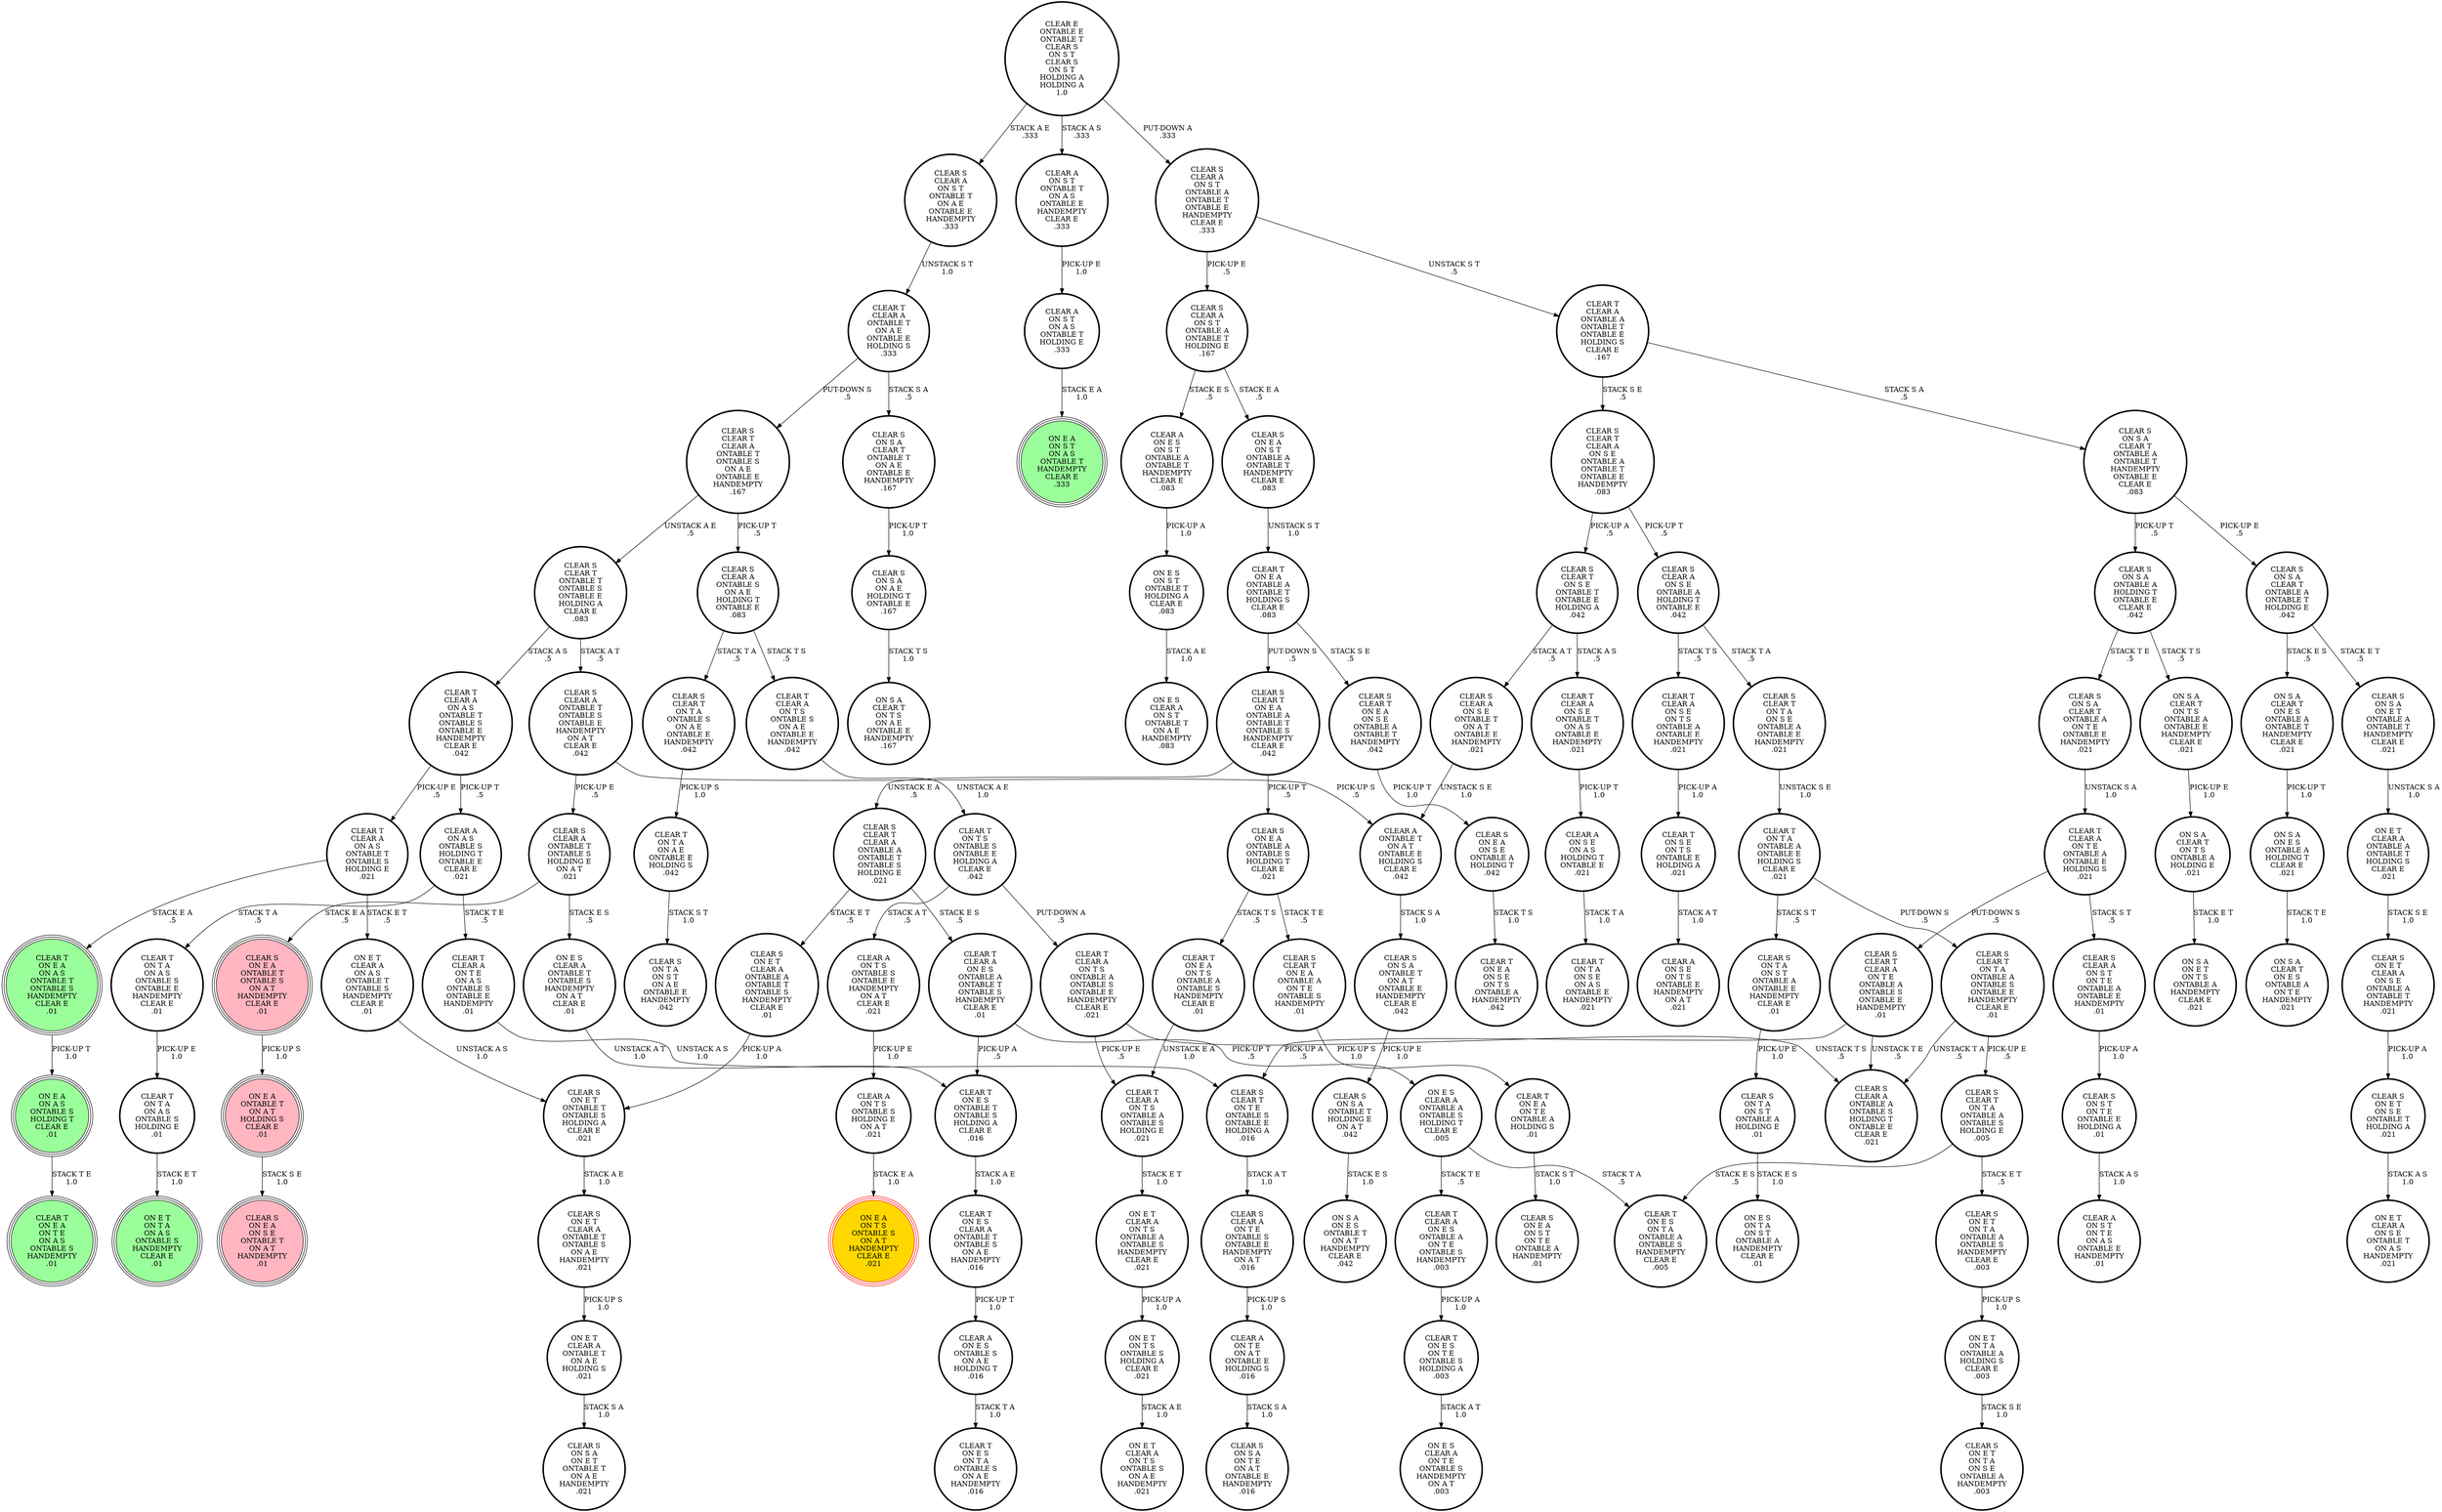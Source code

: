digraph {
"CLEAR T\nCLEAR A\nON T E\nON A S\nONTABLE S\nONTABLE E\nHANDEMPTY\n.01\n" -> "CLEAR S\nCLEAR T\nON T E\nONTABLE S\nONTABLE E\nHOLDING A\n.016\n"[label="UNSTACK A S\n1.0\n"];
"CLEAR S\nCLEAR A\nON S T\nONTABLE A\nONTABLE T\nHOLDING E\n.167\n" -> "CLEAR S\nON E A\nON S T\nONTABLE A\nONTABLE T\nHANDEMPTY\nCLEAR E\n.083\n"[label="STACK E A\n.5\n"];
"CLEAR S\nCLEAR A\nON S T\nONTABLE A\nONTABLE T\nHOLDING E\n.167\n" -> "CLEAR A\nON E S\nON S T\nONTABLE A\nONTABLE T\nHANDEMPTY\nCLEAR E\n.083\n"[label="STACK E S\n.5\n"];
"CLEAR S\nCLEAR T\nON E A\nON S E\nONTABLE A\nONTABLE T\nHANDEMPTY\n.042\n" -> "CLEAR S\nON E A\nON S E\nONTABLE A\nHOLDING T\n.042\n"[label="PICK-UP T\n1.0\n"];
"CLEAR S\nCLEAR A\nON T E\nONTABLE S\nONTABLE E\nHANDEMPTY\nON A T\n.016\n" -> "CLEAR A\nON T E\nON A T\nONTABLE E\nHOLDING S\n.016\n"[label="PICK-UP S\n1.0\n"];
"CLEAR T\nCLEAR A\nON T S\nONTABLE A\nONTABLE S\nONTABLE E\nHANDEMPTY\nCLEAR E\n.021\n" -> "CLEAR S\nCLEAR A\nONTABLE A\nONTABLE S\nHOLDING T\nONTABLE E\nCLEAR E\n.021\n"[label="UNSTACK T S\n.5\n"];
"CLEAR T\nCLEAR A\nON T S\nONTABLE A\nONTABLE S\nONTABLE E\nHANDEMPTY\nCLEAR E\n.021\n" -> "CLEAR T\nCLEAR A\nON T S\nONTABLE A\nONTABLE S\nHOLDING E\n.021\n"[label="PICK-UP E\n.5\n"];
"ON E T\nCLEAR A\nONTABLE T\nON A E\nHOLDING S\n.021\n" -> "CLEAR S\nON S A\nON E T\nONTABLE T\nON A E\nHANDEMPTY\n.021\n"[label="STACK S A\n1.0\n"];
"CLEAR T\nON T A\nONTABLE A\nONTABLE E\nHOLDING S\nCLEAR E\n.021\n" -> "CLEAR S\nON T A\nON S T\nONTABLE A\nONTABLE E\nHANDEMPTY\nCLEAR E\n.01\n"[label="STACK S T\n.5\n"];
"CLEAR T\nON T A\nONTABLE A\nONTABLE E\nHOLDING S\nCLEAR E\n.021\n" -> "CLEAR S\nCLEAR T\nON T A\nONTABLE A\nONTABLE S\nONTABLE E\nHANDEMPTY\nCLEAR E\n.01\n"[label="PUT-DOWN S\n.5\n"];
"CLEAR S\nCLEAR T\nCLEAR A\nON T E\nONTABLE A\nONTABLE S\nONTABLE E\nHANDEMPTY\n.01\n" -> "CLEAR S\nCLEAR T\nON T E\nONTABLE S\nONTABLE E\nHOLDING A\n.016\n"[label="PICK-UP A\n.5\n"];
"CLEAR S\nCLEAR T\nCLEAR A\nON T E\nONTABLE A\nONTABLE S\nONTABLE E\nHANDEMPTY\n.01\n" -> "CLEAR S\nCLEAR A\nONTABLE A\nONTABLE S\nHOLDING T\nONTABLE E\nCLEAR E\n.021\n"[label="UNSTACK T E\n.5\n"];
"CLEAR T\nON T A\nON A S\nONTABLE S\nONTABLE E\nHANDEMPTY\nCLEAR E\n.01\n" -> "CLEAR T\nON T A\nON A S\nONTABLE S\nHOLDING E\n.01\n"[label="PICK-UP E\n1.0\n"];
"CLEAR A\nON A S\nONTABLE S\nHOLDING T\nONTABLE E\nCLEAR E\n.021\n" -> "CLEAR T\nON T A\nON A S\nONTABLE S\nONTABLE E\nHANDEMPTY\nCLEAR E\n.01\n"[label="STACK T A\n.5\n"];
"CLEAR A\nON A S\nONTABLE S\nHOLDING T\nONTABLE E\nCLEAR E\n.021\n" -> "CLEAR T\nCLEAR A\nON T E\nON A S\nONTABLE S\nONTABLE E\nHANDEMPTY\n.01\n"[label="STACK T E\n.5\n"];
"CLEAR S\nON S A\nCLEAR T\nONTABLE A\nONTABLE T\nHANDEMPTY\nONTABLE E\nCLEAR E\n.083\n" -> "CLEAR S\nON S A\nONTABLE A\nHOLDING T\nONTABLE E\nCLEAR E\n.042\n"[label="PICK-UP T\n.5\n"];
"CLEAR S\nON S A\nCLEAR T\nONTABLE A\nONTABLE T\nHANDEMPTY\nONTABLE E\nCLEAR E\n.083\n" -> "CLEAR S\nON S A\nCLEAR T\nONTABLE A\nONTABLE T\nHOLDING E\n.042\n"[label="PICK-UP E\n.5\n"];
"CLEAR S\nON T A\nON S T\nONTABLE A\nHOLDING E\n.01\n" -> "ON E S\nON T A\nON S T\nONTABLE A\nHANDEMPTY\nCLEAR E\n.01\n"[label="STACK E S\n1.0\n"];
"CLEAR T\nON E A\nON T S\nONTABLE A\nONTABLE S\nHANDEMPTY\nCLEAR E\n.01\n" -> "CLEAR T\nCLEAR A\nON T S\nONTABLE A\nONTABLE S\nHOLDING E\n.021\n"[label="UNSTACK E A\n1.0\n"];
"CLEAR A\nON T S\nONTABLE S\nHOLDING E\nON A T\n.021\n" -> "ON E A\nON T S\nONTABLE S\nON A T\nHANDEMPTY\nCLEAR E\n.021\n"[label="STACK E A\n1.0\n"];
"CLEAR S\nCLEAR A\nONTABLE T\nONTABLE S\nHOLDING E\nON A T\n.021\n" -> "ON E S\nCLEAR A\nONTABLE T\nONTABLE S\nHANDEMPTY\nON A T\nCLEAR E\n.01\n"[label="STACK E S\n.5\n"];
"CLEAR S\nCLEAR A\nONTABLE T\nONTABLE S\nHOLDING E\nON A T\n.021\n" -> "CLEAR S\nON E A\nONTABLE T\nONTABLE S\nON A T\nHANDEMPTY\nCLEAR E\n.01\n"[label="STACK E A\n.5\n"];
"CLEAR S\nON S A\nCLEAR T\nONTABLE T\nON A E\nONTABLE E\nHANDEMPTY\n.167\n" -> "CLEAR S\nON S A\nON A E\nHOLDING T\nONTABLE E\n.167\n"[label="PICK-UP T\n1.0\n"];
"CLEAR S\nON S A\nONTABLE T\nON A T\nONTABLE E\nHANDEMPTY\nCLEAR E\n.042\n" -> "CLEAR S\nON S A\nONTABLE T\nHOLDING E\nON A T\n.042\n"[label="PICK-UP E\n1.0\n"];
"CLEAR T\nON T A\nON A S\nONTABLE S\nHOLDING E\n.01\n" -> "ON E T\nON T A\nON A S\nONTABLE S\nHANDEMPTY\nCLEAR E\n.01\n"[label="STACK E T\n1.0\n"];
"CLEAR S\nCLEAR T\nONTABLE T\nONTABLE S\nONTABLE E\nHOLDING A\nCLEAR E\n.083\n" -> "CLEAR S\nCLEAR A\nONTABLE T\nONTABLE S\nONTABLE E\nHANDEMPTY\nON A T\nCLEAR E\n.042\n"[label="STACK A T\n.5\n"];
"CLEAR S\nCLEAR T\nONTABLE T\nONTABLE S\nONTABLE E\nHOLDING A\nCLEAR E\n.083\n" -> "CLEAR T\nCLEAR A\nON A S\nONTABLE T\nONTABLE S\nONTABLE E\nHANDEMPTY\nCLEAR E\n.042\n"[label="STACK A S\n.5\n"];
"CLEAR S\nCLEAR A\nONTABLE T\nONTABLE S\nONTABLE E\nHANDEMPTY\nON A T\nCLEAR E\n.042\n" -> "CLEAR S\nCLEAR A\nONTABLE T\nONTABLE S\nHOLDING E\nON A T\n.021\n"[label="PICK-UP E\n.5\n"];
"CLEAR S\nCLEAR A\nONTABLE T\nONTABLE S\nONTABLE E\nHANDEMPTY\nON A T\nCLEAR E\n.042\n" -> "CLEAR A\nONTABLE T\nON A T\nONTABLE E\nHOLDING S\nCLEAR E\n.042\n"[label="PICK-UP S\n.5\n"];
"CLEAR A\nON E S\nONTABLE S\nON A E\nHOLDING T\n.016\n" -> "CLEAR T\nON E S\nON T A\nONTABLE S\nON A E\nHANDEMPTY\n.016\n"[label="STACK T A\n1.0\n"];
"CLEAR S\nON E T\nCLEAR A\nON S E\nONTABLE A\nONTABLE T\nHANDEMPTY\n.021\n" -> "CLEAR S\nON E T\nON S E\nONTABLE T\nHOLDING A\n.021\n"[label="PICK-UP A\n1.0\n"];
"ON S A\nCLEAR T\nON T S\nONTABLE A\nHOLDING E\n.021\n" -> "ON S A\nON E T\nON T S\nONTABLE A\nHANDEMPTY\nCLEAR E\n.021\n"[label="STACK E T\n1.0\n"];
"CLEAR T\nCLEAR A\nON A S\nONTABLE T\nONTABLE S\nHOLDING E\n.021\n" -> "ON E T\nCLEAR A\nON A S\nONTABLE T\nONTABLE S\nHANDEMPTY\nCLEAR E\n.01\n"[label="STACK E T\n.5\n"];
"CLEAR T\nCLEAR A\nON A S\nONTABLE T\nONTABLE S\nHOLDING E\n.021\n" -> "CLEAR T\nON E A\nON A S\nONTABLE T\nONTABLE S\nHANDEMPTY\nCLEAR E\n.01\n"[label="STACK E A\n.5\n"];
"CLEAR A\nON T E\nON A T\nONTABLE E\nHOLDING S\n.016\n" -> "CLEAR S\nON S A\nON T E\nON A T\nONTABLE E\nHANDEMPTY\n.016\n"[label="STACK S A\n1.0\n"];
"CLEAR S\nON S A\nCLEAR T\nONTABLE A\nON T E\nONTABLE E\nHANDEMPTY\n.021\n" -> "CLEAR T\nCLEAR A\nON T E\nONTABLE A\nONTABLE E\nHOLDING S\n.021\n"[label="UNSTACK S A\n1.0\n"];
"CLEAR T\nON T A\nON A E\nONTABLE E\nHOLDING S\n.042\n" -> "CLEAR S\nON T A\nON S T\nON A E\nONTABLE E\nHANDEMPTY\n.042\n"[label="STACK S T\n1.0\n"];
"ON S A\nCLEAR T\nON E S\nONTABLE A\nONTABLE T\nHANDEMPTY\nCLEAR E\n.021\n" -> "ON S A\nON E S\nONTABLE A\nHOLDING T\nCLEAR E\n.021\n"[label="PICK-UP T\n1.0\n"];
"CLEAR T\nON E A\nON T E\nONTABLE A\nHOLDING S\n.01\n" -> "CLEAR S\nON E A\nON S T\nON T E\nONTABLE A\nHANDEMPTY\n.01\n"[label="STACK S T\n1.0\n"];
"ON E S\nON S T\nONTABLE T\nHOLDING A\nCLEAR E\n.083\n" -> "ON E S\nCLEAR A\nON S T\nONTABLE T\nON A E\nHANDEMPTY\n.083\n"[label="STACK A E\n1.0\n"];
"CLEAR S\nCLEAR T\nON T E\nONTABLE S\nONTABLE E\nHOLDING A\n.016\n" -> "CLEAR S\nCLEAR A\nON T E\nONTABLE S\nONTABLE E\nHANDEMPTY\nON A T\n.016\n"[label="STACK A T\n1.0\n"];
"CLEAR S\nON T A\nON S T\nONTABLE A\nONTABLE E\nHANDEMPTY\nCLEAR E\n.01\n" -> "CLEAR S\nON T A\nON S T\nONTABLE A\nHOLDING E\n.01\n"[label="PICK-UP E\n1.0\n"];
"CLEAR S\nON S A\nON A E\nHOLDING T\nONTABLE E\n.167\n" -> "ON S A\nCLEAR T\nON T S\nON A E\nONTABLE E\nHANDEMPTY\n.167\n"[label="STACK T S\n1.0\n"];
"ON E A\nON A S\nONTABLE S\nHOLDING T\nCLEAR E\n.01\n" -> "CLEAR T\nON E A\nON T E\nON A S\nONTABLE S\nHANDEMPTY\n.01\n"[label="STACK T E\n1.0\n"];
"CLEAR T\nCLEAR A\nON T S\nONTABLE S\nON A E\nONTABLE E\nHANDEMPTY\n.042\n" -> "CLEAR T\nON T S\nONTABLE S\nONTABLE E\nHOLDING A\nCLEAR E\n.042\n"[label="UNSTACK A E\n1.0\n"];
"CLEAR S\nCLEAR T\nON S E\nONTABLE T\nONTABLE E\nHOLDING A\n.042\n" -> "CLEAR S\nCLEAR A\nON S E\nONTABLE T\nON A T\nONTABLE E\nHANDEMPTY\n.021\n"[label="STACK A T\n.5\n"];
"CLEAR S\nCLEAR T\nON S E\nONTABLE T\nONTABLE E\nHOLDING A\n.042\n" -> "CLEAR T\nCLEAR A\nON S E\nONTABLE T\nON A S\nONTABLE E\nHANDEMPTY\n.021\n"[label="STACK A S\n.5\n"];
"CLEAR S\nCLEAR T\nON E A\nONTABLE A\nONTABLE T\nONTABLE S\nHANDEMPTY\nCLEAR E\n.042\n" -> "CLEAR S\nCLEAR T\nCLEAR A\nONTABLE A\nONTABLE T\nONTABLE S\nHOLDING E\n.021\n"[label="UNSTACK E A\n.5\n"];
"CLEAR S\nCLEAR T\nON E A\nONTABLE A\nONTABLE T\nONTABLE S\nHANDEMPTY\nCLEAR E\n.042\n" -> "CLEAR S\nON E A\nONTABLE A\nONTABLE S\nHOLDING T\nCLEAR E\n.021\n"[label="PICK-UP T\n.5\n"];
"CLEAR T\nON E S\nONTABLE T\nONTABLE S\nHOLDING A\nCLEAR E\n.016\n" -> "CLEAR T\nON E S\nCLEAR A\nONTABLE T\nONTABLE S\nON A E\nHANDEMPTY\n.016\n"[label="STACK A E\n1.0\n"];
"CLEAR S\nCLEAR A\nON S E\nONTABLE T\nON A T\nONTABLE E\nHANDEMPTY\n.021\n" -> "CLEAR A\nONTABLE T\nON A T\nONTABLE E\nHOLDING S\nCLEAR E\n.042\n"[label="UNSTACK S E\n1.0\n"];
"CLEAR S\nCLEAR T\nCLEAR A\nON S E\nONTABLE A\nONTABLE T\nONTABLE E\nHANDEMPTY\n.083\n" -> "CLEAR S\nCLEAR T\nON S E\nONTABLE T\nONTABLE E\nHOLDING A\n.042\n"[label="PICK-UP A\n.5\n"];
"CLEAR S\nCLEAR T\nCLEAR A\nON S E\nONTABLE A\nONTABLE T\nONTABLE E\nHANDEMPTY\n.083\n" -> "CLEAR S\nCLEAR A\nON S E\nONTABLE A\nHOLDING T\nONTABLE E\n.042\n"[label="PICK-UP T\n.5\n"];
"CLEAR S\nON S A\nCLEAR T\nONTABLE A\nONTABLE T\nHOLDING E\n.042\n" -> "ON S A\nCLEAR T\nON E S\nONTABLE A\nONTABLE T\nHANDEMPTY\nCLEAR E\n.021\n"[label="STACK E S\n.5\n"];
"CLEAR S\nON S A\nCLEAR T\nONTABLE A\nONTABLE T\nHOLDING E\n.042\n" -> "CLEAR S\nON S A\nON E T\nONTABLE A\nONTABLE T\nHANDEMPTY\nCLEAR E\n.021\n"[label="STACK E T\n.5\n"];
"ON E S\nCLEAR A\nONTABLE T\nONTABLE S\nHANDEMPTY\nON A T\nCLEAR E\n.01\n" -> "CLEAR T\nON E S\nONTABLE T\nONTABLE S\nHOLDING A\nCLEAR E\n.016\n"[label="UNSTACK A T\n1.0\n"];
"CLEAR S\nON E T\nCLEAR A\nONTABLE T\nONTABLE S\nON A E\nHANDEMPTY\n.021\n" -> "ON E T\nCLEAR A\nONTABLE T\nON A E\nHOLDING S\n.021\n"[label="PICK-UP S\n1.0\n"];
"ON E T\nON T A\nONTABLE A\nHOLDING S\nCLEAR E\n.003\n" -> "CLEAR S\nON E T\nON T A\nON S E\nONTABLE A\nHANDEMPTY\n.003\n"[label="STACK S E\n1.0\n"];
"CLEAR T\nCLEAR A\nON T S\nONTABLE A\nONTABLE S\nHOLDING E\n.021\n" -> "ON E T\nCLEAR A\nON T S\nONTABLE A\nONTABLE S\nHANDEMPTY\nCLEAR E\n.021\n"[label="STACK E T\n1.0\n"];
"CLEAR T\nCLEAR A\nONTABLE T\nON A E\nONTABLE E\nHOLDING S\n.333\n" -> "CLEAR S\nON S A\nCLEAR T\nONTABLE T\nON A E\nONTABLE E\nHANDEMPTY\n.167\n"[label="STACK S A\n.5\n"];
"CLEAR T\nCLEAR A\nONTABLE T\nON A E\nONTABLE E\nHOLDING S\n.333\n" -> "CLEAR S\nCLEAR T\nCLEAR A\nONTABLE T\nONTABLE S\nON A E\nONTABLE E\nHANDEMPTY\n.167\n"[label="PUT-DOWN S\n.5\n"];
"CLEAR T\nON E A\nON A S\nONTABLE T\nONTABLE S\nHANDEMPTY\nCLEAR E\n.01\n" -> "ON E A\nON A S\nONTABLE S\nHOLDING T\nCLEAR E\n.01\n"[label="PICK-UP T\n1.0\n"];
"ON S A\nON E S\nONTABLE A\nHOLDING T\nCLEAR E\n.021\n" -> "ON S A\nCLEAR T\nON E S\nONTABLE A\nON T E\nHANDEMPTY\n.021\n"[label="STACK T E\n1.0\n"];
"ON E T\nCLEAR A\nONTABLE A\nONTABLE T\nHOLDING S\nCLEAR E\n.021\n" -> "CLEAR S\nON E T\nCLEAR A\nON S E\nONTABLE A\nONTABLE T\nHANDEMPTY\n.021\n"[label="STACK S E\n1.0\n"];
"CLEAR E\nONTABLE E\nONTABLE T\nCLEAR S\nON S T\nCLEAR S\nON S T\nHOLDING A\nHOLDING A\n1.0\n" -> "CLEAR S\nCLEAR A\nON S T\nONTABLE T\nON A E\nONTABLE E\nHANDEMPTY\n.333\n"[label="STACK A E\n.333\n"];
"CLEAR E\nONTABLE E\nONTABLE T\nCLEAR S\nON S T\nCLEAR S\nON S T\nHOLDING A\nHOLDING A\n1.0\n" -> "CLEAR A\nON S T\nONTABLE T\nON A S\nONTABLE E\nHANDEMPTY\nCLEAR E\n.333\n"[label="STACK A S\n.333\n"];
"CLEAR E\nONTABLE E\nONTABLE T\nCLEAR S\nON S T\nCLEAR S\nON S T\nHOLDING A\nHOLDING A\n1.0\n" -> "CLEAR S\nCLEAR A\nON S T\nONTABLE A\nONTABLE T\nONTABLE E\nHANDEMPTY\nCLEAR E\n.333\n"[label="PUT-DOWN A\n.333\n"];
"CLEAR S\nCLEAR T\nON T A\nONTABLE A\nONTABLE S\nHOLDING E\n.005\n" -> "CLEAR S\nON E T\nON T A\nONTABLE A\nONTABLE S\nHANDEMPTY\nCLEAR E\n.003\n"[label="STACK E T\n.5\n"];
"CLEAR S\nCLEAR T\nON T A\nONTABLE A\nONTABLE S\nHOLDING E\n.005\n" -> "CLEAR T\nON E S\nON T A\nONTABLE A\nONTABLE S\nHANDEMPTY\nCLEAR E\n.005\n"[label="STACK E S\n.5\n"];
"CLEAR A\nON T S\nONTABLE S\nONTABLE E\nHANDEMPTY\nON A T\nCLEAR E\n.021\n" -> "CLEAR A\nON T S\nONTABLE S\nHOLDING E\nON A T\n.021\n"[label="PICK-UP E\n1.0\n"];
"CLEAR S\nON S A\nONTABLE T\nHOLDING E\nON A T\n.042\n" -> "ON S A\nON E S\nONTABLE T\nON A T\nHANDEMPTY\nCLEAR E\n.042\n"[label="STACK E S\n1.0\n"];
"CLEAR S\nCLEAR T\nON T A\nON S E\nONTABLE A\nONTABLE E\nHANDEMPTY\n.021\n" -> "CLEAR T\nON T A\nONTABLE A\nONTABLE E\nHOLDING S\nCLEAR E\n.021\n"[label="UNSTACK S E\n1.0\n"];
"CLEAR S\nCLEAR A\nON S T\nON T E\nONTABLE A\nONTABLE E\nHANDEMPTY\n.01\n" -> "CLEAR S\nON S T\nON T E\nONTABLE E\nHOLDING A\n.01\n"[label="PICK-UP A\n1.0\n"];
"CLEAR A\nONTABLE T\nON A T\nONTABLE E\nHOLDING S\nCLEAR E\n.042\n" -> "CLEAR S\nON S A\nONTABLE T\nON A T\nONTABLE E\nHANDEMPTY\nCLEAR E\n.042\n"[label="STACK S A\n1.0\n"];
"CLEAR S\nCLEAR T\nON T A\nONTABLE S\nON A E\nONTABLE E\nHANDEMPTY\n.042\n" -> "CLEAR T\nON T A\nON A E\nONTABLE E\nHOLDING S\n.042\n"[label="PICK-UP S\n1.0\n"];
"CLEAR S\nCLEAR A\nON S T\nONTABLE A\nONTABLE T\nONTABLE E\nHANDEMPTY\nCLEAR E\n.333\n" -> "CLEAR T\nCLEAR A\nONTABLE A\nONTABLE T\nONTABLE E\nHOLDING S\nCLEAR E\n.167\n"[label="UNSTACK S T\n.5\n"];
"CLEAR S\nCLEAR A\nON S T\nONTABLE A\nONTABLE T\nONTABLE E\nHANDEMPTY\nCLEAR E\n.333\n" -> "CLEAR S\nCLEAR A\nON S T\nONTABLE A\nONTABLE T\nHOLDING E\n.167\n"[label="PICK-UP E\n.5\n"];
"CLEAR S\nON E T\nONTABLE T\nONTABLE S\nHOLDING A\nCLEAR E\n.021\n" -> "CLEAR S\nON E T\nCLEAR A\nONTABLE T\nONTABLE S\nON A E\nHANDEMPTY\n.021\n"[label="STACK A E\n1.0\n"];
"CLEAR S\nON E T\nON S E\nONTABLE T\nHOLDING A\n.021\n" -> "ON E T\nCLEAR A\nON S E\nONTABLE T\nON A S\nHANDEMPTY\n.021\n"[label="STACK A S\n1.0\n"];
"ON E T\nON T S\nONTABLE S\nHOLDING A\nCLEAR E\n.021\n" -> "ON E T\nCLEAR A\nON T S\nONTABLE S\nON A E\nHANDEMPTY\n.021\n"[label="STACK A E\n1.0\n"];
"CLEAR A\nON S E\nON A S\nHOLDING T\nONTABLE E\n.021\n" -> "CLEAR T\nON T A\nON S E\nON A S\nONTABLE E\nHANDEMPTY\n.021\n"[label="STACK T A\n1.0\n"];
"CLEAR S\nCLEAR T\nCLEAR A\nONTABLE A\nONTABLE T\nONTABLE S\nHOLDING E\n.021\n" -> "CLEAR T\nCLEAR A\nON E S\nONTABLE A\nONTABLE T\nONTABLE S\nHANDEMPTY\nCLEAR E\n.01\n"[label="STACK E S\n.5\n"];
"CLEAR S\nCLEAR T\nCLEAR A\nONTABLE A\nONTABLE T\nONTABLE S\nHOLDING E\n.021\n" -> "CLEAR S\nON E T\nCLEAR A\nONTABLE A\nONTABLE T\nONTABLE S\nHANDEMPTY\nCLEAR E\n.01\n"[label="STACK E T\n.5\n"];
"ON E T\nCLEAR A\nON A S\nONTABLE T\nONTABLE S\nHANDEMPTY\nCLEAR E\n.01\n" -> "CLEAR S\nON E T\nONTABLE T\nONTABLE S\nHOLDING A\nCLEAR E\n.021\n"[label="UNSTACK A S\n1.0\n"];
"CLEAR T\nCLEAR A\nON E S\nONTABLE A\nONTABLE T\nONTABLE S\nHANDEMPTY\nCLEAR E\n.01\n" -> "ON E S\nCLEAR A\nONTABLE A\nONTABLE S\nHOLDING T\nCLEAR E\n.005\n"[label="PICK-UP T\n.5\n"];
"CLEAR T\nCLEAR A\nON E S\nONTABLE A\nONTABLE T\nONTABLE S\nHANDEMPTY\nCLEAR E\n.01\n" -> "CLEAR T\nON E S\nONTABLE T\nONTABLE S\nHOLDING A\nCLEAR E\n.016\n"[label="PICK-UP A\n.5\n"];
"CLEAR S\nON S A\nON E T\nONTABLE A\nONTABLE T\nHANDEMPTY\nCLEAR E\n.021\n" -> "ON E T\nCLEAR A\nONTABLE A\nONTABLE T\nHOLDING S\nCLEAR E\n.021\n"[label="UNSTACK S A\n1.0\n"];
"CLEAR T\nCLEAR A\nON A S\nONTABLE T\nONTABLE S\nONTABLE E\nHANDEMPTY\nCLEAR E\n.042\n" -> "CLEAR A\nON A S\nONTABLE S\nHOLDING T\nONTABLE E\nCLEAR E\n.021\n"[label="PICK-UP T\n.5\n"];
"CLEAR T\nCLEAR A\nON A S\nONTABLE T\nONTABLE S\nONTABLE E\nHANDEMPTY\nCLEAR E\n.042\n" -> "CLEAR T\nCLEAR A\nON A S\nONTABLE T\nONTABLE S\nHOLDING E\n.021\n"[label="PICK-UP E\n.5\n"];
"CLEAR S\nCLEAR T\nON E A\nONTABLE A\nON T E\nONTABLE S\nHANDEMPTY\n.01\n" -> "CLEAR T\nON E A\nON T E\nONTABLE A\nHOLDING S\n.01\n"[label="PICK-UP S\n1.0\n"];
"ON E S\nCLEAR A\nONTABLE A\nONTABLE S\nHOLDING T\nCLEAR E\n.005\n" -> "CLEAR T\nCLEAR A\nON E S\nONTABLE A\nON T E\nONTABLE S\nHANDEMPTY\n.003\n"[label="STACK T E\n.5\n"];
"ON E S\nCLEAR A\nONTABLE A\nONTABLE S\nHOLDING T\nCLEAR E\n.005\n" -> "CLEAR T\nON E S\nON T A\nONTABLE A\nONTABLE S\nHANDEMPTY\nCLEAR E\n.005\n"[label="STACK T A\n.5\n"];
"CLEAR A\nON S T\nON A S\nONTABLE T\nHOLDING E\n.333\n" -> "ON E A\nON S T\nON A S\nONTABLE T\nHANDEMPTY\nCLEAR E\n.333\n"[label="STACK E A\n1.0\n"];
"CLEAR T\nCLEAR A\nON T E\nONTABLE A\nONTABLE E\nHOLDING S\n.021\n" -> "CLEAR S\nCLEAR A\nON S T\nON T E\nONTABLE A\nONTABLE E\nHANDEMPTY\n.01\n"[label="STACK S T\n.5\n"];
"CLEAR T\nCLEAR A\nON T E\nONTABLE A\nONTABLE E\nHOLDING S\n.021\n" -> "CLEAR S\nCLEAR T\nCLEAR A\nON T E\nONTABLE A\nONTABLE S\nONTABLE E\nHANDEMPTY\n.01\n"[label="PUT-DOWN S\n.5\n"];
"CLEAR T\nON E A\nONTABLE A\nONTABLE T\nHOLDING S\nCLEAR E\n.083\n" -> "CLEAR S\nCLEAR T\nON E A\nON S E\nONTABLE A\nONTABLE T\nHANDEMPTY\n.042\n"[label="STACK S E\n.5\n"];
"CLEAR T\nON E A\nONTABLE A\nONTABLE T\nHOLDING S\nCLEAR E\n.083\n" -> "CLEAR S\nCLEAR T\nON E A\nONTABLE A\nONTABLE T\nONTABLE S\nHANDEMPTY\nCLEAR E\n.042\n"[label="PUT-DOWN S\n.5\n"];
"CLEAR S\nCLEAR T\nON T A\nONTABLE A\nONTABLE S\nONTABLE E\nHANDEMPTY\nCLEAR E\n.01\n" -> "CLEAR S\nCLEAR T\nON T A\nONTABLE A\nONTABLE S\nHOLDING E\n.005\n"[label="PICK-UP E\n.5\n"];
"CLEAR S\nCLEAR T\nON T A\nONTABLE A\nONTABLE S\nONTABLE E\nHANDEMPTY\nCLEAR E\n.01\n" -> "CLEAR S\nCLEAR A\nONTABLE A\nONTABLE S\nHOLDING T\nONTABLE E\nCLEAR E\n.021\n"[label="UNSTACK T A\n.5\n"];
"CLEAR A\nON S T\nONTABLE T\nON A S\nONTABLE E\nHANDEMPTY\nCLEAR E\n.333\n" -> "CLEAR A\nON S T\nON A S\nONTABLE T\nHOLDING E\n.333\n"[label="PICK-UP E\n1.0\n"];
"CLEAR S\nCLEAR A\nON S T\nONTABLE T\nON A E\nONTABLE E\nHANDEMPTY\n.333\n" -> "CLEAR T\nCLEAR A\nONTABLE T\nON A E\nONTABLE E\nHOLDING S\n.333\n"[label="UNSTACK S T\n1.0\n"];
"ON E T\nCLEAR A\nON T S\nONTABLE A\nONTABLE S\nHANDEMPTY\nCLEAR E\n.021\n" -> "ON E T\nON T S\nONTABLE S\nHOLDING A\nCLEAR E\n.021\n"[label="PICK-UP A\n1.0\n"];
"CLEAR T\nON E S\nON T E\nONTABLE S\nHOLDING A\n.003\n" -> "ON E S\nCLEAR A\nON T E\nONTABLE S\nHANDEMPTY\nON A T\n.003\n"[label="STACK A T\n1.0\n"];
"CLEAR S\nCLEAR A\nON S E\nONTABLE A\nHOLDING T\nONTABLE E\n.042\n" -> "CLEAR S\nCLEAR T\nON T A\nON S E\nONTABLE A\nONTABLE E\nHANDEMPTY\n.021\n"[label="STACK T A\n.5\n"];
"CLEAR S\nCLEAR A\nON S E\nONTABLE A\nHOLDING T\nONTABLE E\n.042\n" -> "CLEAR T\nCLEAR A\nON S E\nON T S\nONTABLE A\nONTABLE E\nHANDEMPTY\n.021\n"[label="STACK T S\n.5\n"];
"CLEAR S\nON E A\nONTABLE A\nONTABLE S\nHOLDING T\nCLEAR E\n.021\n" -> "CLEAR S\nCLEAR T\nON E A\nONTABLE A\nON T E\nONTABLE S\nHANDEMPTY\n.01\n"[label="STACK T E\n.5\n"];
"CLEAR S\nON E A\nONTABLE A\nONTABLE S\nHOLDING T\nCLEAR E\n.021\n" -> "CLEAR T\nON E A\nON T S\nONTABLE A\nONTABLE S\nHANDEMPTY\nCLEAR E\n.01\n"[label="STACK T S\n.5\n"];
"CLEAR S\nON S A\nONTABLE A\nHOLDING T\nONTABLE E\nCLEAR E\n.042\n" -> "CLEAR S\nON S A\nCLEAR T\nONTABLE A\nON T E\nONTABLE E\nHANDEMPTY\n.021\n"[label="STACK T E\n.5\n"];
"CLEAR S\nON S A\nONTABLE A\nHOLDING T\nONTABLE E\nCLEAR E\n.042\n" -> "ON S A\nCLEAR T\nON T S\nONTABLE A\nONTABLE E\nHANDEMPTY\nCLEAR E\n.021\n"[label="STACK T S\n.5\n"];
"CLEAR S\nON E T\nCLEAR A\nONTABLE A\nONTABLE T\nONTABLE S\nHANDEMPTY\nCLEAR E\n.01\n" -> "CLEAR S\nON E T\nONTABLE T\nONTABLE S\nHOLDING A\nCLEAR E\n.021\n"[label="PICK-UP A\n1.0\n"];
"CLEAR S\nCLEAR T\nCLEAR A\nONTABLE T\nONTABLE S\nON A E\nONTABLE E\nHANDEMPTY\n.167\n" -> "CLEAR S\nCLEAR T\nONTABLE T\nONTABLE S\nONTABLE E\nHOLDING A\nCLEAR E\n.083\n"[label="UNSTACK A E\n.5\n"];
"CLEAR S\nCLEAR T\nCLEAR A\nONTABLE T\nONTABLE S\nON A E\nONTABLE E\nHANDEMPTY\n.167\n" -> "CLEAR S\nCLEAR A\nONTABLE S\nON A E\nHOLDING T\nONTABLE E\n.083\n"[label="PICK-UP T\n.5\n"];
"CLEAR T\nCLEAR A\nON S E\nONTABLE T\nON A S\nONTABLE E\nHANDEMPTY\n.021\n" -> "CLEAR A\nON S E\nON A S\nHOLDING T\nONTABLE E\n.021\n"[label="PICK-UP T\n1.0\n"];
"CLEAR A\nON E S\nON S T\nONTABLE A\nONTABLE T\nHANDEMPTY\nCLEAR E\n.083\n" -> "ON E S\nON S T\nONTABLE T\nHOLDING A\nCLEAR E\n.083\n"[label="PICK-UP A\n1.0\n"];
"CLEAR S\nON S T\nON T E\nONTABLE E\nHOLDING A\n.01\n" -> "CLEAR A\nON S T\nON T E\nON A S\nONTABLE E\nHANDEMPTY\n.01\n"[label="STACK A S\n1.0\n"];
"CLEAR S\nCLEAR A\nONTABLE S\nON A E\nHOLDING T\nONTABLE E\n.083\n" -> "CLEAR T\nCLEAR A\nON T S\nONTABLE S\nON A E\nONTABLE E\nHANDEMPTY\n.042\n"[label="STACK T S\n.5\n"];
"CLEAR S\nCLEAR A\nONTABLE S\nON A E\nHOLDING T\nONTABLE E\n.083\n" -> "CLEAR S\nCLEAR T\nON T A\nONTABLE S\nON A E\nONTABLE E\nHANDEMPTY\n.042\n"[label="STACK T A\n.5\n"];
"CLEAR S\nON E T\nON T A\nONTABLE A\nONTABLE S\nHANDEMPTY\nCLEAR E\n.003\n" -> "ON E T\nON T A\nONTABLE A\nHOLDING S\nCLEAR E\n.003\n"[label="PICK-UP S\n1.0\n"];
"ON S A\nCLEAR T\nON T S\nONTABLE A\nONTABLE E\nHANDEMPTY\nCLEAR E\n.021\n" -> "ON S A\nCLEAR T\nON T S\nONTABLE A\nHOLDING E\n.021\n"[label="PICK-UP E\n1.0\n"];
"CLEAR S\nON E A\nON S T\nONTABLE A\nONTABLE T\nHANDEMPTY\nCLEAR E\n.083\n" -> "CLEAR T\nON E A\nONTABLE A\nONTABLE T\nHOLDING S\nCLEAR E\n.083\n"[label="UNSTACK S T\n1.0\n"];
"CLEAR T\nCLEAR A\nON S E\nON T S\nONTABLE A\nONTABLE E\nHANDEMPTY\n.021\n" -> "CLEAR T\nON S E\nON T S\nONTABLE E\nHOLDING A\n.021\n"[label="PICK-UP A\n1.0\n"];
"CLEAR T\nON E S\nCLEAR A\nONTABLE T\nONTABLE S\nON A E\nHANDEMPTY\n.016\n" -> "CLEAR A\nON E S\nONTABLE S\nON A E\nHOLDING T\n.016\n"[label="PICK-UP T\n1.0\n"];
"CLEAR S\nON E A\nON S E\nONTABLE A\nHOLDING T\n.042\n" -> "CLEAR T\nON E A\nON S E\nON T S\nONTABLE A\nHANDEMPTY\n.042\n"[label="STACK T S\n1.0\n"];
"ON E A\nONTABLE T\nON A T\nHOLDING S\nCLEAR E\n.01\n" -> "CLEAR S\nON E A\nON S E\nONTABLE T\nON A T\nHANDEMPTY\n.01\n"[label="STACK S E\n1.0\n"];
"CLEAR T\nCLEAR A\nON E S\nONTABLE A\nON T E\nONTABLE S\nHANDEMPTY\n.003\n" -> "CLEAR T\nON E S\nON T E\nONTABLE S\nHOLDING A\n.003\n"[label="PICK-UP A\n1.0\n"];
"CLEAR T\nON T S\nONTABLE S\nONTABLE E\nHOLDING A\nCLEAR E\n.042\n" -> "CLEAR T\nCLEAR A\nON T S\nONTABLE A\nONTABLE S\nONTABLE E\nHANDEMPTY\nCLEAR E\n.021\n"[label="PUT-DOWN A\n.5\n"];
"CLEAR T\nON T S\nONTABLE S\nONTABLE E\nHOLDING A\nCLEAR E\n.042\n" -> "CLEAR A\nON T S\nONTABLE S\nONTABLE E\nHANDEMPTY\nON A T\nCLEAR E\n.021\n"[label="STACK A T\n.5\n"];
"CLEAR S\nON E A\nONTABLE T\nONTABLE S\nON A T\nHANDEMPTY\nCLEAR E\n.01\n" -> "ON E A\nONTABLE T\nON A T\nHOLDING S\nCLEAR E\n.01\n"[label="PICK-UP S\n1.0\n"];
"CLEAR T\nON S E\nON T S\nONTABLE E\nHOLDING A\n.021\n" -> "CLEAR A\nON S E\nON T S\nONTABLE E\nHANDEMPTY\nON A T\n.021\n"[label="STACK A T\n1.0\n"];
"CLEAR T\nCLEAR A\nONTABLE A\nONTABLE T\nONTABLE E\nHOLDING S\nCLEAR E\n.167\n" -> "CLEAR S\nON S A\nCLEAR T\nONTABLE A\nONTABLE T\nHANDEMPTY\nONTABLE E\nCLEAR E\n.083\n"[label="STACK S A\n.5\n"];
"CLEAR T\nCLEAR A\nONTABLE A\nONTABLE T\nONTABLE E\nHOLDING S\nCLEAR E\n.167\n" -> "CLEAR S\nCLEAR T\nCLEAR A\nON S E\nONTABLE A\nONTABLE T\nONTABLE E\nHANDEMPTY\n.083\n"[label="STACK S E\n.5\n"];
"ON S A\nCLEAR T\nON T S\nON A E\nONTABLE E\nHANDEMPTY\n.167\n" [shape=circle, penwidth=3];
"CLEAR A\nON S T\nON T E\nON A S\nONTABLE E\nHANDEMPTY\n.01\n" [shape=circle, penwidth=3];
"ON E T\nCLEAR A\nON S E\nONTABLE T\nON A S\nHANDEMPTY\n.021\n" [shape=circle, penwidth=3];
"CLEAR T\nON E A\nON S E\nON T S\nONTABLE A\nHANDEMPTY\n.042\n" [shape=circle, penwidth=3];
"ON E S\nCLEAR A\nON T E\nONTABLE S\nHANDEMPTY\nON A T\n.003\n" [shape=circle, penwidth=3];
"CLEAR S\nON E A\nON S T\nON T E\nONTABLE A\nHANDEMPTY\n.01\n" [shape=circle, penwidth=3];
"CLEAR S\nON E T\nON T A\nON S E\nONTABLE A\nHANDEMPTY\n.003\n" [shape=circle, penwidth=3];
"ON S A\nON E S\nONTABLE T\nON A T\nHANDEMPTY\nCLEAR E\n.042\n" [shape=circle, penwidth=3];
"CLEAR T\nON T A\nON S E\nON A S\nONTABLE E\nHANDEMPTY\n.021\n" [shape=circle, penwidth=3];
"CLEAR S\nON T A\nON S T\nON A E\nONTABLE E\nHANDEMPTY\n.042\n" [shape=circle, penwidth=3];
"CLEAR T\nON E A\nON T E\nON A S\nONTABLE S\nHANDEMPTY\n.01\n" [shape=circle, style=filled, fillcolor=palegreen1, peripheries=3];
"ON E A\nON S T\nON A S\nONTABLE T\nHANDEMPTY\nCLEAR E\n.333\n" [shape=circle, style=filled, fillcolor=palegreen1, peripheries=3];
"CLEAR A\nON S E\nON T S\nONTABLE E\nHANDEMPTY\nON A T\n.021\n" [shape=circle, penwidth=3];
"CLEAR S\nCLEAR A\nONTABLE A\nONTABLE S\nHOLDING T\nONTABLE E\nCLEAR E\n.021\n" [shape=circle, penwidth=3];
"ON E A\nON T S\nONTABLE S\nON A T\nHANDEMPTY\nCLEAR E\n.021\n" [shape=circle, style=filled color=red, fillcolor=gold, peripheries=3];
"ON S A\nCLEAR T\nON E S\nONTABLE A\nON T E\nHANDEMPTY\n.021\n" [shape=circle, penwidth=3];
"CLEAR T\nON E S\nON T A\nONTABLE A\nONTABLE S\nHANDEMPTY\nCLEAR E\n.005\n" [shape=circle, penwidth=3];
"CLEAR S\nON S A\nON T E\nON A T\nONTABLE E\nHANDEMPTY\n.016\n" [shape=circle, penwidth=3];
"CLEAR S\nON E A\nON S E\nONTABLE T\nON A T\nHANDEMPTY\n.01\n" [shape=circle, style=filled, fillcolor=lightpink, peripheries=3];
"ON E S\nON T A\nON S T\nONTABLE A\nHANDEMPTY\nCLEAR E\n.01\n" [shape=circle, penwidth=3];
"CLEAR S\nON S A\nON E T\nONTABLE T\nON A E\nHANDEMPTY\n.021\n" [shape=circle, penwidth=3];
"ON E S\nCLEAR A\nON S T\nONTABLE T\nON A E\nHANDEMPTY\n.083\n" [shape=circle, penwidth=3];
"ON E T\nCLEAR A\nON T S\nONTABLE S\nON A E\nHANDEMPTY\n.021\n" [shape=circle, penwidth=3];
"CLEAR T\nON E S\nON T A\nONTABLE S\nON A E\nHANDEMPTY\n.016\n" [shape=circle, penwidth=3];
"ON E T\nON T A\nON A S\nONTABLE S\nHANDEMPTY\nCLEAR E\n.01\n" [shape=circle, style=filled, fillcolor=palegreen1, peripheries=3];
"ON S A\nON E T\nON T S\nONTABLE A\nHANDEMPTY\nCLEAR E\n.021\n" [shape=circle, penwidth=3];
"ON S A\nCLEAR T\nON T S\nON A E\nONTABLE E\nHANDEMPTY\n.167\n" [shape=circle, penwidth=3];
"ON E T\nCLEAR A\nON A S\nONTABLE T\nONTABLE S\nHANDEMPTY\nCLEAR E\n.01\n" [shape=circle, penwidth=3];
"CLEAR S\nCLEAR T\nON T A\nONTABLE A\nONTABLE S\nHOLDING E\n.005\n" [shape=circle, penwidth=3];
"CLEAR T\nCLEAR A\nON S E\nONTABLE T\nON A S\nONTABLE E\nHANDEMPTY\n.021\n" [shape=circle, penwidth=3];
"CLEAR T\nON E S\nCLEAR A\nONTABLE T\nONTABLE S\nON A E\nHANDEMPTY\n.016\n" [shape=circle, penwidth=3];
"CLEAR A\nON S T\nON T E\nON A S\nONTABLE E\nHANDEMPTY\n.01\n" [shape=circle, penwidth=3];
"ON E T\nCLEAR A\nON S E\nONTABLE T\nON A S\nHANDEMPTY\n.021\n" [shape=circle, penwidth=3];
"ON S A\nON E S\nONTABLE A\nHOLDING T\nCLEAR E\n.021\n" [shape=circle, penwidth=3];
"CLEAR A\nON T E\nON A T\nONTABLE E\nHOLDING S\n.016\n" [shape=circle, penwidth=3];
"CLEAR S\nCLEAR T\nON E A\nON S E\nONTABLE A\nONTABLE T\nHANDEMPTY\n.042\n" [shape=circle, penwidth=3];
"CLEAR S\nON T A\nON S T\nONTABLE A\nONTABLE E\nHANDEMPTY\nCLEAR E\n.01\n" [shape=circle, penwidth=3];
"CLEAR S\nCLEAR T\nON T A\nONTABLE A\nONTABLE S\nONTABLE E\nHANDEMPTY\nCLEAR E\n.01\n" [shape=circle, penwidth=3];
"CLEAR T\nON E A\nON S E\nON T S\nONTABLE A\nHANDEMPTY\n.042\n" [shape=circle, penwidth=3];
"CLEAR T\nCLEAR A\nON S E\nON T S\nONTABLE A\nONTABLE E\nHANDEMPTY\n.021\n" [shape=circle, penwidth=3];
"ON E T\nON T S\nONTABLE S\nHOLDING A\nCLEAR E\n.021\n" [shape=circle, penwidth=3];
"CLEAR S\nCLEAR T\nCLEAR A\nON T E\nONTABLE A\nONTABLE S\nONTABLE E\nHANDEMPTY\n.01\n" [shape=circle, penwidth=3];
"ON E S\nCLEAR A\nON T E\nONTABLE S\nHANDEMPTY\nON A T\n.003\n" [shape=circle, penwidth=3];
"ON E A\nONTABLE T\nON A T\nHOLDING S\nCLEAR E\n.01\n" [shape=circle, style=filled, fillcolor=lightpink, peripheries=3];
"CLEAR S\nON S A\nONTABLE T\nHOLDING E\nON A T\n.042\n" [shape=circle, penwidth=3];
"CLEAR S\nON E A\nON S T\nON T E\nONTABLE A\nHANDEMPTY\n.01\n" [shape=circle, penwidth=3];
"CLEAR S\nCLEAR T\nON T A\nON S E\nONTABLE A\nONTABLE E\nHANDEMPTY\n.021\n" [shape=circle, penwidth=3];
"CLEAR S\nCLEAR A\nONTABLE T\nONTABLE S\nHOLDING E\nON A T\n.021\n" [shape=circle, penwidth=3];
"ON S A\nCLEAR T\nON E S\nONTABLE A\nONTABLE T\nHANDEMPTY\nCLEAR E\n.021\n" [shape=circle, penwidth=3];
"ON E T\nCLEAR A\nONTABLE T\nON A E\nHOLDING S\n.021\n" [shape=circle, penwidth=3];
"CLEAR S\nON E T\nON T A\nON S E\nONTABLE A\nHANDEMPTY\n.003\n" [shape=circle, penwidth=3];
"CLEAR S\nCLEAR A\nONTABLE S\nON A E\nHOLDING T\nONTABLE E\n.083\n" [shape=circle, penwidth=3];
"CLEAR T\nON T A\nONTABLE A\nONTABLE E\nHOLDING S\nCLEAR E\n.021\n" [shape=circle, penwidth=3];
"ON S A\nON E S\nONTABLE T\nON A T\nHANDEMPTY\nCLEAR E\n.042\n" [shape=circle, penwidth=3];
"CLEAR S\nON E A\nON S T\nONTABLE A\nONTABLE T\nHANDEMPTY\nCLEAR E\n.083\n" [shape=circle, penwidth=3];
"CLEAR T\nCLEAR A\nONTABLE A\nONTABLE T\nONTABLE E\nHOLDING S\nCLEAR E\n.167\n" [shape=circle, penwidth=3];
"CLEAR A\nON T S\nONTABLE S\nONTABLE E\nHANDEMPTY\nON A T\nCLEAR E\n.021\n" [shape=circle, penwidth=3];
"CLEAR T\nON E S\nONTABLE T\nONTABLE S\nHOLDING A\nCLEAR E\n.016\n" [shape=circle, penwidth=3];
"CLEAR S\nON E T\nON T A\nONTABLE A\nONTABLE S\nHANDEMPTY\nCLEAR E\n.003\n" [shape=circle, penwidth=3];
"CLEAR T\nON T A\nON S E\nON A S\nONTABLE E\nHANDEMPTY\n.021\n" [shape=circle, penwidth=3];
"CLEAR T\nCLEAR A\nON T S\nONTABLE A\nONTABLE S\nHOLDING E\n.021\n" [shape=circle, penwidth=3];
"CLEAR S\nON T A\nON S T\nON A E\nONTABLE E\nHANDEMPTY\n.042\n" [shape=circle, penwidth=3];
"CLEAR A\nONTABLE T\nON A T\nONTABLE E\nHOLDING S\nCLEAR E\n.042\n" [shape=circle, penwidth=3];
"CLEAR T\nON T A\nON A E\nONTABLE E\nHOLDING S\n.042\n" [shape=circle, penwidth=3];
"CLEAR T\nON E A\nON T E\nON A S\nONTABLE S\nHANDEMPTY\n.01\n" [shape=circle, style=filled, fillcolor=palegreen1, peripheries=3];
"ON E A\nON S T\nON A S\nONTABLE T\nHANDEMPTY\nCLEAR E\n.333\n" [shape=circle, style=filled, fillcolor=palegreen1, peripheries=3];
"CLEAR A\nON S E\nON T S\nONTABLE E\nHANDEMPTY\nON A T\n.021\n" [shape=circle, penwidth=3];
"CLEAR S\nCLEAR T\nCLEAR A\nON S E\nONTABLE A\nONTABLE T\nONTABLE E\nHANDEMPTY\n.083\n" [shape=circle, penwidth=3];
"ON E T\nCLEAR A\nON T S\nONTABLE A\nONTABLE S\nHANDEMPTY\nCLEAR E\n.021\n" [shape=circle, penwidth=3];
"ON E S\nON S T\nONTABLE T\nHOLDING A\nCLEAR E\n.083\n" [shape=circle, penwidth=3];
"CLEAR S\nCLEAR A\nONTABLE T\nONTABLE S\nONTABLE E\nHANDEMPTY\nON A T\nCLEAR E\n.042\n" [shape=circle, penwidth=3];
"ON E T\nCLEAR A\nONTABLE A\nONTABLE T\nHOLDING S\nCLEAR E\n.021\n" [shape=circle, penwidth=3];
"ON S A\nCLEAR T\nON T S\nONTABLE A\nHOLDING E\n.021\n" [shape=circle, penwidth=3];
"CLEAR T\nON T A\nON A S\nONTABLE S\nHOLDING E\n.01\n" [shape=circle, penwidth=3];
"CLEAR S\nCLEAR T\nCLEAR A\nONTABLE A\nONTABLE T\nONTABLE S\nHOLDING E\n.021\n" [shape=circle, penwidth=3];
"CLEAR A\nON S E\nON A S\nHOLDING T\nONTABLE E\n.021\n" [shape=circle, penwidth=3];
"CLEAR T\nCLEAR A\nON E S\nONTABLE A\nON T E\nONTABLE S\nHANDEMPTY\n.003\n" [shape=circle, penwidth=3];
"CLEAR T\nON T S\nONTABLE S\nONTABLE E\nHOLDING A\nCLEAR E\n.042\n" [shape=circle, penwidth=3];
"CLEAR S\nON S A\nONTABLE T\nON A T\nONTABLE E\nHANDEMPTY\nCLEAR E\n.042\n" [shape=circle, penwidth=3];
"CLEAR S\nCLEAR A\nON S T\nONTABLE A\nONTABLE T\nONTABLE E\nHANDEMPTY\nCLEAR E\n.333\n" [shape=circle, penwidth=3];
"CLEAR T\nON E A\nON T S\nONTABLE A\nONTABLE S\nHANDEMPTY\nCLEAR E\n.01\n" [shape=circle, penwidth=3];
"CLEAR S\nCLEAR A\nONTABLE A\nONTABLE S\nHOLDING T\nONTABLE E\nCLEAR E\n.021\n" [shape=circle, penwidth=3];
"ON E A\nON T S\nONTABLE S\nON A T\nHANDEMPTY\nCLEAR E\n.021\n" [shape=circle, style=filled color=red, fillcolor=gold, peripheries=3];
"CLEAR S\nON E T\nCLEAR A\nONTABLE A\nONTABLE T\nONTABLE S\nHANDEMPTY\nCLEAR E\n.01\n" [shape=circle, penwidth=3];
"CLEAR S\nCLEAR T\nONTABLE T\nONTABLE S\nONTABLE E\nHOLDING A\nCLEAR E\n.083\n" [shape=circle, penwidth=3];
"CLEAR S\nCLEAR A\nON S E\nONTABLE A\nHOLDING T\nONTABLE E\n.042\n" [shape=circle, penwidth=3];
"CLEAR S\nCLEAR A\nON S T\nON T E\nONTABLE A\nONTABLE E\nHANDEMPTY\n.01\n" [shape=circle, penwidth=3];
"CLEAR T\nON S E\nON T S\nONTABLE E\nHOLDING A\n.021\n" [shape=circle, penwidth=3];
"ON S A\nCLEAR T\nON E S\nONTABLE A\nON T E\nHANDEMPTY\n.021\n" [shape=circle, penwidth=3];
"CLEAR T\nCLEAR A\nON T E\nONTABLE A\nONTABLE E\nHOLDING S\n.021\n" [shape=circle, penwidth=3];
"CLEAR S\nON S A\nCLEAR T\nONTABLE A\nON T E\nONTABLE E\nHANDEMPTY\n.021\n" [shape=circle, penwidth=3];
"CLEAR T\nON E S\nON T A\nONTABLE A\nONTABLE S\nHANDEMPTY\nCLEAR E\n.005\n" [shape=circle, penwidth=3];
"CLEAR T\nCLEAR A\nON T S\nONTABLE A\nONTABLE S\nONTABLE E\nHANDEMPTY\nCLEAR E\n.021\n" [shape=circle, penwidth=3];
"CLEAR S\nON S A\nON T E\nON A T\nONTABLE E\nHANDEMPTY\n.016\n" [shape=circle, penwidth=3];
"CLEAR S\nON E A\nON S E\nONTABLE T\nON A T\nHANDEMPTY\n.01\n" [shape=circle, style=filled, fillcolor=lightpink, peripheries=3];
"ON E S\nON T A\nON S T\nONTABLE A\nHANDEMPTY\nCLEAR E\n.01\n" [shape=circle, penwidth=3];
"CLEAR S\nON S T\nON T E\nONTABLE E\nHOLDING A\n.01\n" [shape=circle, penwidth=3];
"CLEAR S\nON S A\nCLEAR T\nONTABLE A\nONTABLE T\nHOLDING E\n.042\n" [shape=circle, penwidth=3];
"CLEAR S\nCLEAR T\nON T E\nONTABLE S\nONTABLE E\nHOLDING A\n.016\n" [shape=circle, penwidth=3];
"CLEAR S\nON S A\nON A E\nHOLDING T\nONTABLE E\n.167\n" [shape=circle, penwidth=3];
"CLEAR S\nON E T\nON S E\nONTABLE T\nHOLDING A\n.021\n" [shape=circle, penwidth=3];
"CLEAR A\nON E S\nONTABLE S\nON A E\nHOLDING T\n.016\n" [shape=circle, penwidth=3];
"CLEAR S\nCLEAR T\nON E A\nONTABLE A\nON T E\nONTABLE S\nHANDEMPTY\n.01\n" [shape=circle, penwidth=3];
"ON E S\nCLEAR A\nONTABLE T\nONTABLE S\nHANDEMPTY\nON A T\nCLEAR E\n.01\n" [shape=circle, penwidth=3];
"ON E A\nON A S\nONTABLE S\nHOLDING T\nCLEAR E\n.01\n" [shape=circle, style=filled, fillcolor=palegreen1, peripheries=3];
"CLEAR A\nON E S\nON S T\nONTABLE A\nONTABLE T\nHANDEMPTY\nCLEAR E\n.083\n" [shape=circle, penwidth=3];
"CLEAR E\nONTABLE E\nONTABLE T\nCLEAR S\nON S T\nCLEAR S\nON S T\nHOLDING A\nHOLDING A\n1.0\n" [shape=circle, penwidth=3];
"CLEAR T\nON E A\nONTABLE A\nONTABLE T\nHOLDING S\nCLEAR E\n.083\n" [shape=circle, penwidth=3];
"CLEAR S\nCLEAR T\nCLEAR A\nONTABLE T\nONTABLE S\nON A E\nONTABLE E\nHANDEMPTY\n.167\n" [shape=circle, penwidth=3];
"CLEAR S\nCLEAR A\nON T E\nONTABLE S\nONTABLE E\nHANDEMPTY\nON A T\n.016\n" [shape=circle, penwidth=3];
"CLEAR S\nON S A\nCLEAR T\nONTABLE A\nONTABLE T\nHANDEMPTY\nONTABLE E\nCLEAR E\n.083\n" [shape=circle, penwidth=3];
"CLEAR T\nCLEAR A\nON T E\nON A S\nONTABLE S\nONTABLE E\nHANDEMPTY\n.01\n" [shape=circle, penwidth=3];
"CLEAR S\nCLEAR T\nON E A\nONTABLE A\nONTABLE T\nONTABLE S\nHANDEMPTY\nCLEAR E\n.042\n" [shape=circle, penwidth=3];
"CLEAR S\nON S A\nON E T\nONTABLE T\nON A E\nHANDEMPTY\n.021\n" [shape=circle, penwidth=3];
"CLEAR S\nON E A\nONTABLE T\nONTABLE S\nON A T\nHANDEMPTY\nCLEAR E\n.01\n" [shape=circle, style=filled, fillcolor=lightpink, peripheries=3];
"CLEAR T\nON E A\nON A S\nONTABLE T\nONTABLE S\nHANDEMPTY\nCLEAR E\n.01\n" [shape=circle, style=filled, fillcolor=palegreen1, peripheries=3];
"CLEAR S\nON S A\nON E T\nONTABLE A\nONTABLE T\nHANDEMPTY\nCLEAR E\n.021\n" [shape=circle, penwidth=3];
"CLEAR S\nCLEAR A\nON S T\nONTABLE T\nON A E\nONTABLE E\nHANDEMPTY\n.333\n" [shape=circle, penwidth=3];
"ON E S\nCLEAR A\nON S T\nONTABLE T\nON A E\nHANDEMPTY\n.083\n" [shape=circle, penwidth=3];
"ON S A\nCLEAR T\nON T S\nONTABLE A\nONTABLE E\nHANDEMPTY\nCLEAR E\n.021\n" [shape=circle, penwidth=3];
"CLEAR T\nCLEAR A\nONTABLE T\nON A E\nONTABLE E\nHOLDING S\n.333\n" [shape=circle, penwidth=3];
"ON E T\nCLEAR A\nON T S\nONTABLE S\nON A E\nHANDEMPTY\n.021\n" [shape=circle, penwidth=3];
"CLEAR S\nCLEAR A\nON S E\nONTABLE T\nON A T\nONTABLE E\nHANDEMPTY\n.021\n" [shape=circle, penwidth=3];
"CLEAR S\nON T A\nON S T\nONTABLE A\nHOLDING E\n.01\n" [shape=circle, penwidth=3];
"CLEAR T\nON E A\nON T E\nONTABLE A\nHOLDING S\n.01\n" [shape=circle, penwidth=3];
"CLEAR T\nON E S\nON T E\nONTABLE S\nHOLDING A\n.003\n" [shape=circle, penwidth=3];
"CLEAR A\nON S T\nON A S\nONTABLE T\nHOLDING E\n.333\n" [shape=circle, penwidth=3];
"CLEAR S\nON E T\nONTABLE T\nONTABLE S\nHOLDING A\nCLEAR E\n.021\n" [shape=circle, penwidth=3];
"CLEAR T\nON E S\nON T A\nONTABLE S\nON A E\nHANDEMPTY\n.016\n" [shape=circle, penwidth=3];
"CLEAR A\nON T S\nONTABLE S\nHOLDING E\nON A T\n.021\n" [shape=circle, penwidth=3];
"ON E T\nON T A\nON A S\nONTABLE S\nHANDEMPTY\nCLEAR E\n.01\n" [shape=circle, style=filled, fillcolor=palegreen1, peripheries=3];
"CLEAR A\nON A S\nONTABLE S\nHOLDING T\nONTABLE E\nCLEAR E\n.021\n" [shape=circle, penwidth=3];
"CLEAR S\nCLEAR A\nON S T\nONTABLE A\nONTABLE T\nHOLDING E\n.167\n" [shape=circle, penwidth=3];
"CLEAR S\nON E A\nON S E\nONTABLE A\nHOLDING T\n.042\n" [shape=circle, penwidth=3];
"CLEAR T\nON T A\nON A S\nONTABLE S\nONTABLE E\nHANDEMPTY\nCLEAR E\n.01\n" [shape=circle, penwidth=3];
"CLEAR T\nCLEAR A\nON A S\nONTABLE T\nONTABLE S\nONTABLE E\nHANDEMPTY\nCLEAR E\n.042\n" [shape=circle, penwidth=3];
"ON E T\nON T A\nONTABLE A\nHOLDING S\nCLEAR E\n.003\n" [shape=circle, penwidth=3];
"CLEAR S\nON E T\nCLEAR A\nON S E\nONTABLE A\nONTABLE T\nHANDEMPTY\n.021\n" [shape=circle, penwidth=3];
"ON E S\nCLEAR A\nONTABLE A\nONTABLE S\nHOLDING T\nCLEAR E\n.005\n" [shape=circle, penwidth=3];
"CLEAR S\nON S A\nONTABLE A\nHOLDING T\nONTABLE E\nCLEAR E\n.042\n" [shape=circle, penwidth=3];
"CLEAR S\nON S A\nCLEAR T\nONTABLE T\nON A E\nONTABLE E\nHANDEMPTY\n.167\n" [shape=circle, penwidth=3];
"CLEAR S\nCLEAR T\nON S E\nONTABLE T\nONTABLE E\nHOLDING A\n.042\n" [shape=circle, penwidth=3];
"CLEAR T\nCLEAR A\nON T S\nONTABLE S\nON A E\nONTABLE E\nHANDEMPTY\n.042\n" [shape=circle, penwidth=3];
"CLEAR T\nCLEAR A\nON E S\nONTABLE A\nONTABLE T\nONTABLE S\nHANDEMPTY\nCLEAR E\n.01\n" [shape=circle, penwidth=3];
"CLEAR T\nCLEAR A\nON A S\nONTABLE T\nONTABLE S\nHOLDING E\n.021\n" [shape=circle, penwidth=3];
"CLEAR S\nON E T\nCLEAR A\nONTABLE T\nONTABLE S\nON A E\nHANDEMPTY\n.021\n" [shape=circle, penwidth=3];
"ON S A\nON E T\nON T S\nONTABLE A\nHANDEMPTY\nCLEAR E\n.021\n" [shape=circle, penwidth=3];
"CLEAR S\nON E A\nONTABLE A\nONTABLE S\nHOLDING T\nCLEAR E\n.021\n" [shape=circle, penwidth=3];
"CLEAR A\nON S T\nONTABLE T\nON A S\nONTABLE E\nHANDEMPTY\nCLEAR E\n.333\n" [shape=circle, penwidth=3];
"CLEAR S\nCLEAR T\nON T A\nONTABLE S\nON A E\nONTABLE E\nHANDEMPTY\n.042\n" [shape=circle, penwidth=3];
}
